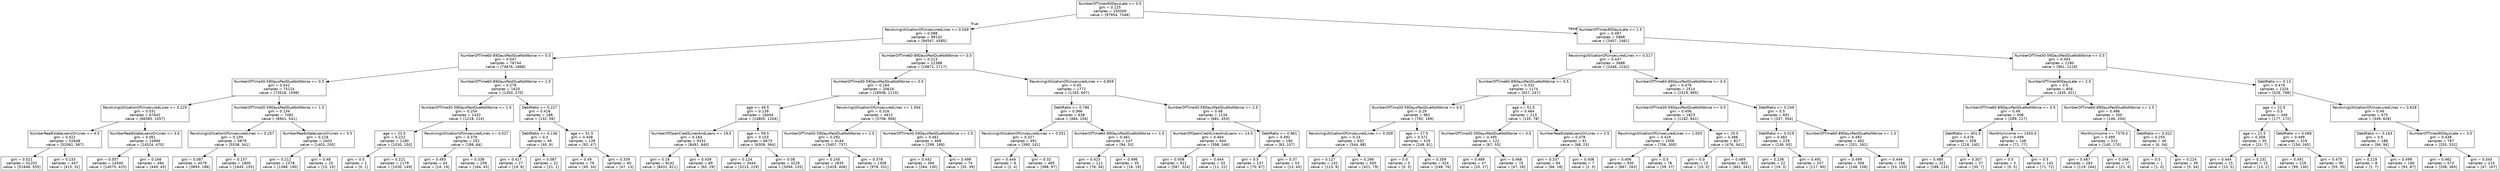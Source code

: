 digraph Tree {
node [shape=box, fontname="helvetica"] ;
edge [fontname="helvetica"] ;
0 [label="NumberOfTimes90DaysLate <= 0.5\ngini = 0.125\nsamples = 105000\nvalue = [97954, 7046]"] ;
1 [label="RevolvingUtilizationOfUnsecuredLines <= 0.549\ngini = 0.088\nsamples = 99132\nvalue = [94547, 4585]"] ;
0 -> 1 [labeldistance=2.5, labelangle=45, headlabel="True"] ;
2 [label="NumberOfTime60-89DaysPastDueNotWorse <= 0.5\ngini = 0.047\nsamples = 76744\nvalue = [74876, 1868]"] ;
1 -> 2 ;
3 [label="NumberOfTime30-59DaysPastDueNotWorse <= 0.5\ngini = 0.042\nsamples = 75124\nvalue = [73526, 1598]"] ;
2 -> 3 ;
4 [label="RevolvingUtilizationOfUnsecuredLines <= 0.225\ngini = 0.031\nsamples = 67642\nvalue = [66585, 1057]"] ;
3 -> 4 ;
5 [label="NumberRealEstateLoansOrLines <= 4.5\ngini = 0.022\nsamples = 52648\nvalue = [52061, 587]"] ;
4 -> 5 ;
6 [label="gini = 0.021\nsamples = 52201\nvalue = [51646, 555]"] ;
5 -> 6 ;
7 [label="gini = 0.133\nsamples = 447\nvalue = [415, 32]"] ;
5 -> 7 ;
8 [label="NumberRealEstateLoansOrLines <= 3.5\ngini = 0.061\nsamples = 14994\nvalue = [14524, 470]"] ;
4 -> 8 ;
9 [label="gini = 0.057\nsamples = 14500\nvalue = [14075, 425]"] ;
8 -> 9 ;
10 [label="gini = 0.166\nsamples = 494\nvalue = [449, 45]"] ;
8 -> 10 ;
11 [label="NumberOfTime30-59DaysPastDueNotWorse <= 1.5\ngini = 0.134\nsamples = 7482\nvalue = [6941, 541]"] ;
3 -> 11 ;
12 [label="RevolvingUtilizationOfUnsecuredLines <= 0.257\ngini = 0.109\nsamples = 5879\nvalue = [5538, 341]"] ;
11 -> 12 ;
13 [label="gini = 0.087\nsamples = 4079\nvalue = [3893, 186]"] ;
12 -> 13 ;
14 [label="gini = 0.157\nsamples = 1800\nvalue = [1645, 155]"] ;
12 -> 14 ;
15 [label="NumberRealEstateLoansOrLines <= 5.5\ngini = 0.218\nsamples = 1603\nvalue = [1403, 200]"] ;
11 -> 15 ;
16 [label="gini = 0.212\nsamples = 1578\nvalue = [1388, 190]"] ;
15 -> 16 ;
17 [label="gini = 0.48\nsamples = 25\nvalue = [15, 10]"] ;
15 -> 17 ;
18 [label="NumberOfTime60-89DaysPastDueNotWorse <= 1.5\ngini = 0.278\nsamples = 1620\nvalue = [1350, 270]"] ;
2 -> 18 ;
19 [label="NumberOfTime30-59DaysPastDueNotWorse <= 1.5\ngini = 0.254\nsamples = 1432\nvalue = [1218, 214]"] ;
18 -> 19 ;
20 [label="age <= 22.5\ngini = 0.222\nsamples = 1180\nvalue = [1030, 150]"] ;
19 -> 20 ;
21 [label="gini = 0.0\nsamples = 1\nvalue = [0, 1]"] ;
20 -> 21 ;
22 [label="gini = 0.221\nsamples = 1179\nvalue = [1030, 149]"] ;
20 -> 22 ;
23 [label="RevolvingUtilizationOfUnsecuredLines <= 0.027\ngini = 0.379\nsamples = 252\nvalue = [188, 64]"] ;
19 -> 23 ;
24 [label="gini = 0.493\nsamples = 43\nvalue = [24, 19]"] ;
23 -> 24 ;
25 [label="gini = 0.338\nsamples = 209\nvalue = [164, 45]"] ;
23 -> 25 ;
26 [label="DebtRatio <= 0.227\ngini = 0.418\nsamples = 188\nvalue = [132, 56]"] ;
18 -> 26 ;
27 [label="DebtRatio <= 0.136\ngini = 0.3\nsamples = 49\nvalue = [40, 9]"] ;
26 -> 27 ;
28 [label="gini = 0.417\nsamples = 27\nvalue = [19, 8]"] ;
27 -> 28 ;
29 [label="gini = 0.087\nsamples = 22\nvalue = [21, 1]"] ;
27 -> 29 ;
30 [label="age <= 51.5\ngini = 0.448\nsamples = 139\nvalue = [92, 47]"] ;
26 -> 30 ;
31 [label="gini = 0.49\nsamples = 79\nvalue = [45, 34]"] ;
30 -> 31 ;
32 [label="gini = 0.339\nsamples = 60\nvalue = [47, 13]"] ;
30 -> 32 ;
33 [label="NumberOfTime60-89DaysPastDueNotWorse <= 0.5\ngini = 0.213\nsamples = 22388\nvalue = [19671, 2717]"] ;
1 -> 33 ;
34 [label="NumberOfTime30-59DaysPastDueNotWorse <= 0.5\ngini = 0.184\nsamples = 20616\nvalue = [18506, 2110]"] ;
33 -> 34 ;
35 [label="age <= 49.5\ngini = 0.139\nsamples = 16004\nvalue = [14800, 1204]"] ;
34 -> 35 ;
36 [label="NumberOfOpenCreditLinesAndLoans <= 19.5\ngini = 0.164\nsamples = 9331\nvalue = [8491, 840]"] ;
35 -> 36 ;
37 [label="gini = 0.16\nsamples = 9242\nvalue = [8431, 811]"] ;
36 -> 37 ;
38 [label="gini = 0.439\nsamples = 89\nvalue = [60, 29]"] ;
36 -> 38 ;
39 [label="age <= 59.5\ngini = 0.103\nsamples = 6673\nvalue = [6309, 364]"] ;
35 -> 39 ;
40 [label="gini = 0.124\nsamples = 3444\nvalue = [3215, 229]"] ;
39 -> 40 ;
41 [label="gini = 0.08\nsamples = 3229\nvalue = [3094, 135]"] ;
39 -> 41 ;
42 [label="RevolvingUtilizationOfUnsecuredLines <= 1.004\ngini = 0.316\nsamples = 4612\nvalue = [3706, 906]"] ;
34 -> 42 ;
43 [label="NumberOfTime30-59DaysPastDueNotWorse <= 1.5\ngini = 0.292\nsamples = 4144\nvalue = [3407, 737]"] ;
42 -> 43 ;
44 [label="gini = 0.245\nsamples = 2835\nvalue = [2429, 406]"] ;
43 -> 44 ;
45 [label="gini = 0.378\nsamples = 1309\nvalue = [978, 331]"] ;
43 -> 45 ;
46 [label="NumberOfTime30-59DaysPastDueNotWorse <= 2.5\ngini = 0.461\nsamples = 468\nvalue = [299, 169]"] ;
42 -> 46 ;
47 [label="gini = 0.442\nsamples = 394\nvalue = [264, 130]"] ;
46 -> 47 ;
48 [label="gini = 0.499\nsamples = 74\nvalue = [35, 39]"] ;
46 -> 48 ;
49 [label="RevolvingUtilizationOfUnsecuredLines <= 0.859\ngini = 0.45\nsamples = 1772\nvalue = [1165, 607]"] ;
33 -> 49 ;
50 [label="DebtRatio <= 0.786\ngini = 0.366\nsamples = 638\nvalue = [484, 154]"] ;
49 -> 50 ;
51 [label="RevolvingUtilizationOfUnsecuredLines <= 0.551\ngini = 0.327\nsamples = 491\nvalue = [390, 101]"] ;
50 -> 51 ;
52 [label="gini = 0.444\nsamples = 6\nvalue = [2, 4]"] ;
51 -> 52 ;
53 [label="gini = 0.32\nsamples = 485\nvalue = [388, 97]"] ;
51 -> 53 ;
54 [label="NumberOfTime60-89DaysPastDueNotWorse <= 1.5\ngini = 0.461\nsamples = 147\nvalue = [94, 53]"] ;
50 -> 54 ;
55 [label="gini = 0.423\nsamples = 112\nvalue = [78, 34]"] ;
54 -> 55 ;
56 [label="gini = 0.496\nsamples = 35\nvalue = [16, 19]"] ;
54 -> 56 ;
57 [label="NumberOfTime30-59DaysPastDueNotWorse <= 2.5\ngini = 0.48\nsamples = 1134\nvalue = [681, 453]"] ;
49 -> 57 ;
58 [label="NumberOfOpenCreditLinesAndLoans <= 14.5\ngini = 0.464\nsamples = 944\nvalue = [598, 346]"] ;
57 -> 58 ;
59 [label="gini = 0.458\nsamples = 911\nvalue = [587, 324]"] ;
58 -> 59 ;
60 [label="gini = 0.444\nsamples = 33\nvalue = [11, 22]"] ;
58 -> 60 ;
61 [label="DebtRatio <= 0.961\ngini = 0.492\nsamples = 190\nvalue = [83, 107]"] ;
57 -> 61 ;
62 [label="gini = 0.5\nsamples = 137\nvalue = [70, 67]"] ;
61 -> 62 ;
63 [label="gini = 0.37\nsamples = 53\nvalue = [13, 40]"] ;
61 -> 63 ;
64 [label="NumberOfTimes90DaysLate <= 1.5\ngini = 0.487\nsamples = 5868\nvalue = [3407, 2461]"] ;
0 -> 64 [labeldistance=2.5, labelangle=-45, headlabel="False"] ;
65 [label="RevolvingUtilizationOfUnsecuredLines <= 0.517\ngini = 0.447\nsamples = 3688\nvalue = [2446, 1242]"] ;
64 -> 65 ;
66 [label="NumberOfTime60-89DaysPastDueNotWorse <= 0.5\ngini = 0.332\nsamples = 1174\nvalue = [927, 247]"] ;
65 -> 66 ;
67 [label="NumberOfTime30-59DaysPastDueNotWorse <= 0.5\ngini = 0.29\nsamples = 961\nvalue = [792, 169]"] ;
66 -> 67 ;
68 [label="RevolvingUtilizationOfUnsecuredLines <= 0.009\ngini = 0.24\nsamples = 632\nvalue = [544, 88]"] ;
67 -> 68 ;
69 [label="gini = 0.127\nsamples = 132\nvalue = [123, 9]"] ;
68 -> 69 ;
70 [label="gini = 0.266\nsamples = 500\nvalue = [421, 79]"] ;
68 -> 70 ;
71 [label="age <= 27.5\ngini = 0.371\nsamples = 329\nvalue = [248, 81]"] ;
67 -> 71 ;
72 [label="gini = 0.0\nsamples = 5\nvalue = [0, 5]"] ;
71 -> 72 ;
73 [label="gini = 0.359\nsamples = 324\nvalue = [248, 76]"] ;
71 -> 73 ;
74 [label="age <= 51.5\ngini = 0.464\nsamples = 213\nvalue = [135, 78]"] ;
66 -> 74 ;
75 [label="NumberOfTime30-59DaysPastDueNotWorse <= 0.5\ngini = 0.495\nsamples = 122\nvalue = [67, 55]"] ;
74 -> 75 ;
76 [label="gini = 0.489\nsamples = 47\nvalue = [20, 27]"] ;
75 -> 76 ;
77 [label="gini = 0.468\nsamples = 75\nvalue = [47, 28]"] ;
75 -> 77 ;
78 [label="NumberRealEstateLoansOrLines <= 2.5\ngini = 0.378\nsamples = 91\nvalue = [68, 23]"] ;
74 -> 78 ;
79 [label="gini = 0.337\nsamples = 84\nvalue = [66, 18]"] ;
78 -> 79 ;
80 [label="gini = 0.408\nsamples = 7\nvalue = [2, 5]"] ;
78 -> 80 ;
81 [label="NumberOfTime60-89DaysPastDueNotWorse <= 0.5\ngini = 0.478\nsamples = 2514\nvalue = [1519, 995]"] ;
65 -> 81 ;
82 [label="NumberOfTime30-59DaysPastDueNotWorse <= 0.5\ngini = 0.456\nsamples = 1823\nvalue = [1182, 641]"] ;
81 -> 82 ;
83 [label="RevolvingUtilizationOfUnsecuredLines <= 1.003\ngini = 0.419\nsamples = 1006\nvalue = [706, 300]"] ;
82 -> 83 ;
84 [label="gini = 0.406\nsamples = 930\nvalue = [667, 263]"] ;
83 -> 84 ;
85 [label="gini = 0.5\nsamples = 76\nvalue = [39, 37]"] ;
83 -> 85 ;
86 [label="age <= 25.5\ngini = 0.486\nsamples = 817\nvalue = [476, 341]"] ;
82 -> 86 ;
87 [label="gini = 0.0\nsamples = 15\nvalue = [15, 0]"] ;
86 -> 87 ;
88 [label="gini = 0.489\nsamples = 802\nvalue = [461, 341]"] ;
86 -> 88 ;
89 [label="DebtRatio <= 0.249\ngini = 0.5\nsamples = 691\nvalue = [337, 354]"] ;
81 -> 89 ;
90 [label="DebtRatio <= 0.019\ngini = 0.482\nsamples = 229\nvalue = [136, 93]"] ;
89 -> 90 ;
91 [label="gini = 0.236\nsamples = 22\nvalue = [19, 3]"] ;
90 -> 91 ;
92 [label="gini = 0.491\nsamples = 207\nvalue = [117, 90]"] ;
90 -> 92 ;
93 [label="NumberOfTime60-89DaysPastDueNotWorse <= 1.5\ngini = 0.492\nsamples = 462\nvalue = [201, 261]"] ;
89 -> 93 ;
94 [label="gini = 0.499\nsamples = 306\nvalue = [148, 158]"] ;
93 -> 94 ;
95 [label="gini = 0.449\nsamples = 156\nvalue = [53, 103]"] ;
93 -> 95 ;
96 [label="NumberOfTime30-59DaysPastDueNotWorse <= 0.5\ngini = 0.493\nsamples = 2180\nvalue = [961, 1219]"] ;
64 -> 96 ;
97 [label="NumberOfTimes90DaysLate <= 2.5\ngini = 0.5\nsamples = 856\nvalue = [435, 421]"] ;
96 -> 97 ;
98 [label="NumberOfTime60-89DaysPastDueNotWorse <= 0.5\ngini = 0.49\nsamples = 506\nvalue = [289, 217]"] ;
97 -> 98 ;
99 [label="DebtRatio <= 401.5\ngini = 0.476\nsamples = 358\nvalue = [218, 140]"] ;
98 -> 99 ;
100 [label="gini = 0.485\nsamples = 321\nvalue = [188, 133]"] ;
99 -> 100 ;
101 [label="gini = 0.307\nsamples = 37\nvalue = [30, 7]"] ;
99 -> 101 ;
102 [label="MonthlyIncome <= 1450.0\ngini = 0.499\nsamples = 148\nvalue = [71, 77]"] ;
98 -> 102 ;
103 [label="gini = 0.0\nsamples = 5\nvalue = [0, 5]"] ;
102 -> 103 ;
104 [label="gini = 0.5\nsamples = 143\nvalue = [71, 72]"] ;
102 -> 104 ;
105 [label="NumberOfTime60-89DaysPastDueNotWorse <= 1.5\ngini = 0.486\nsamples = 350\nvalue = [146, 204]"] ;
97 -> 105 ;
106 [label="MonthlyIncome <= 7379.0\ngini = 0.495\nsamples = 310\nvalue = [140, 170]"] ;
105 -> 106 ;
107 [label="gini = 0.487\nsamples = 283\nvalue = [119, 164]"] ;
106 -> 107 ;
108 [label="gini = 0.346\nsamples = 27\nvalue = [21, 6]"] ;
106 -> 108 ;
109 [label="DebtRatio <= 0.022\ngini = 0.255\nsamples = 40\nvalue = [6, 34]"] ;
105 -> 109 ;
110 [label="gini = 0.0\nsamples = 1\nvalue = [1, 0]"] ;
109 -> 110 ;
111 [label="gini = 0.224\nsamples = 39\nvalue = [5, 34]"] ;
109 -> 111 ;
112 [label="DebtRatio <= 0.13\ngini = 0.479\nsamples = 1324\nvalue = [526, 798]"] ;
96 -> 112 ;
113 [label="age <= 22.5\ngini = 0.5\nsamples = 349\nvalue = [177, 172]"] ;
112 -> 113 ;
114 [label="age <= 21.5\ngini = 0.358\nsamples = 30\nvalue = [23, 7]"] ;
113 -> 114 ;
115 [label="gini = 0.444\nsamples = 15\nvalue = [10, 5]"] ;
114 -> 115 ;
116 [label="gini = 0.231\nsamples = 15\nvalue = [13, 2]"] ;
114 -> 116 ;
117 [label="DebtRatio <= 0.068\ngini = 0.499\nsamples = 319\nvalue = [154, 165]"] ;
113 -> 117 ;
118 [label="gini = 0.491\nsamples = 229\nvalue = [99, 130]"] ;
117 -> 118 ;
119 [label="gini = 0.475\nsamples = 90\nvalue = [55, 35]"] ;
117 -> 119 ;
120 [label="RevolvingUtilizationOfUnsecuredLines <= 0.628\ngini = 0.46\nsamples = 975\nvalue = [349, 626]"] ;
112 -> 120 ;
121 [label="DebtRatio <= 0.163\ngini = 0.5\nsamples = 188\nvalue = [94, 94]"] ;
120 -> 121 ;
122 [label="gini = 0.219\nsamples = 8\nvalue = [1, 7]"] ;
121 -> 122 ;
123 [label="gini = 0.499\nsamples = 180\nvalue = [93, 87]"] ;
121 -> 123 ;
124 [label="NumberOfTimes90DaysLate <= 3.5\ngini = 0.438\nsamples = 787\nvalue = [255, 532]"] ;
120 -> 124 ;
125 [label="gini = 0.462\nsamples = 573\nvalue = [208, 365]"] ;
124 -> 125 ;
126 [label="gini = 0.343\nsamples = 214\nvalue = [47, 167]"] ;
124 -> 126 ;
}